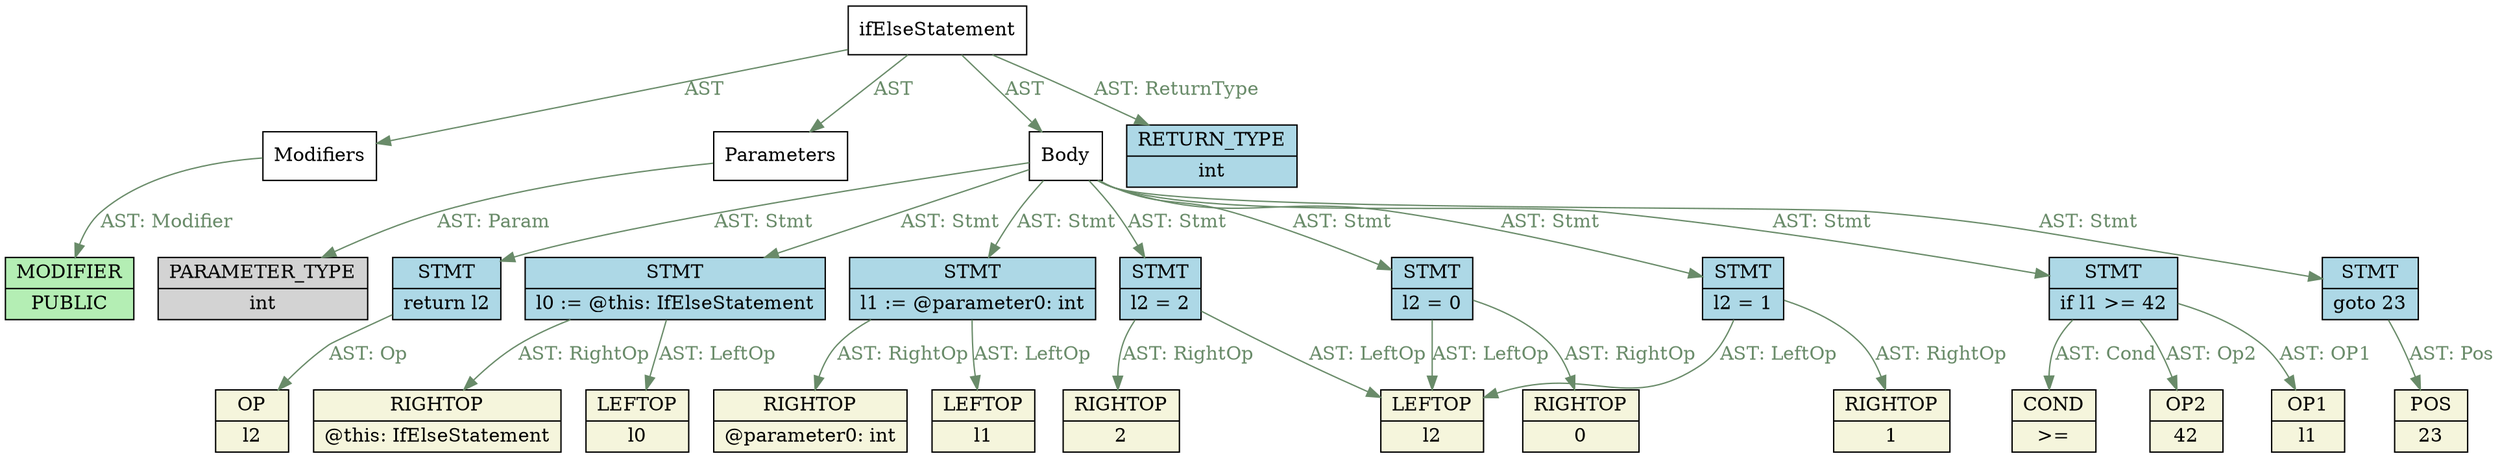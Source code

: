 digraph AST {
	rankdir=TB;
	node [style=filled, shape=record];
	edge [style=filled]	"-456615772" [label=ifElseStatement, fillcolor="white"];
	"866062017" [label=Modifiers, fillcolor="white"];
	"679255763" [label=Parameters, fillcolor="white"];
	"2034796059" [label=Body, fillcolor="white"];
	"-2059221936" [label="{<f0> MODIFIER | <f1> PUBLIC}", fillcolor="darkseagreen2"];
	"242610529" [label="{<f0> PARAMETER_TYPE | <f1> int}", fillcolor="lightgray"];
	"1395657599" [label="{<f0> STMT | <f1> l0 := @this: IfElseStatement}", fillcolor="lightblue"];
	"279699695" [label="{<f0> LEFTOP | <f1> l0}", fillcolor="beige"];
	"443193635" [label="{<f0> RIGHTOP | <f1> @this: IfElseStatement}", fillcolor="beige"];
	"-293723955" [label="{<f0> STMT | <f1> l1 := @parameter0: int}", fillcolor="lightblue"];
	"279699726" [label="{<f0> LEFTOP | <f1> l1}", fillcolor="beige"];
	"-581805002" [label="{<f0> RIGHTOP | <f1> @parameter0: int}", fillcolor="beige"];
	"-915287347" [label="{<f0> STMT | <f1> l2 = 0}", fillcolor="lightblue"];
	"279699757" [label="{<f0> LEFTOP | <f1> l2}", fillcolor="beige"];
	"989450056" [label="{<f0> RIGHTOP | <f1> 0}", fillcolor="beige"];
	"-1991931244" [label="{<f0> STMT | <f1> if l1 &gt;= 42}", fillcolor="lightblue"];
	"1278360681" [label="{<f0> OP1 | <f1> l1}", fillcolor="beige"];
	"972044481" [label="{<f0> COND | <f1>  &gt;= }", fillcolor="beige"];
	"931727514" [label="{<f0> OP2 | <f1> 42}", fillcolor="beige"];
	"-1057657446" [label="{<f0> STMT | <f1> l2 = 1}", fillcolor="lightblue"];
	"989450087" [label="{<f0> RIGHTOP | <f1> 1}", fillcolor="beige"];
	"-1935350098" [label="{<f0> STMT | <f1> goto 23}", fillcolor="lightblue"];
	"1433717472" [label="{<f0> POS | <f1> 23}", fillcolor="beige"];
	"-1393599315" [label="{<f0> STMT | <f1> l2 = 2}", fillcolor="lightblue"];
	"989450118" [label="{<f0> RIGHTOP | <f1> 2}", fillcolor="beige"];
	"-1103925322" [label="{<f0> STMT | <f1> return l2}", fillcolor="lightblue"];
	"2012851007" [label="{<f0> OP | <f1> l2}", fillcolor="beige"];
	"34353057" [label="{<f0> RETURN_TYPE | <f1> int}", fillcolor="lightblue"];
	"-456615772" -> "866062017"[label="AST", color="darkseagreen4", fontcolor="darkseagreen4"];
	"-456615772" -> "679255763"[label="AST", color="darkseagreen4", fontcolor="darkseagreen4"];
	"-456615772" -> "2034796059"[label="AST", color="darkseagreen4", fontcolor="darkseagreen4"];
	"866062017" -> "-2059221936"[label="AST: Modifier", color="darkseagreen4", fontcolor="darkseagreen4"];
	"679255763" -> "242610529"[label="AST: Param", color="darkseagreen4", fontcolor="darkseagreen4"];
	"2034796059" -> "1395657599"[label="AST: Stmt", color="darkseagreen4", fontcolor="darkseagreen4"];
	"1395657599" -> "279699695"[label="AST: LeftOp", color="darkseagreen4", fontcolor="darkseagreen4"];
	"1395657599" -> "443193635"[label="AST: RightOp", color="darkseagreen4", fontcolor="darkseagreen4"];
	"2034796059" -> "-293723955"[label="AST: Stmt", color="darkseagreen4", fontcolor="darkseagreen4"];
	"-293723955" -> "279699726"[label="AST: LeftOp", color="darkseagreen4", fontcolor="darkseagreen4"];
	"-293723955" -> "-581805002"[label="AST: RightOp", color="darkseagreen4", fontcolor="darkseagreen4"];
	"2034796059" -> "-915287347"[label="AST: Stmt", color="darkseagreen4", fontcolor="darkseagreen4"];
	"-915287347" -> "279699757"[label="AST: LeftOp", color="darkseagreen4", fontcolor="darkseagreen4"];
	"-915287347" -> "989450056"[label="AST: RightOp", color="darkseagreen4", fontcolor="darkseagreen4"];
	"2034796059" -> "-1991931244"[label="AST: Stmt", color="darkseagreen4", fontcolor="darkseagreen4"];
	"-1991931244" -> "1278360681"[label="AST: OP1", color="darkseagreen4", fontcolor="darkseagreen4"];
	"-1991931244" -> "972044481"[label="AST: Cond", color="darkseagreen4", fontcolor="darkseagreen4"];
	"-1991931244" -> "931727514"[label="AST: Op2", color="darkseagreen4", fontcolor="darkseagreen4"];
	"2034796059" -> "-1057657446"[label="AST: Stmt", color="darkseagreen4", fontcolor="darkseagreen4"];
	"-1057657446" -> "279699757"[label="AST: LeftOp", color="darkseagreen4", fontcolor="darkseagreen4"];
	"-1057657446" -> "989450087"[label="AST: RightOp", color="darkseagreen4", fontcolor="darkseagreen4"];
	"2034796059" -> "-1935350098"[label="AST: Stmt", color="darkseagreen4", fontcolor="darkseagreen4"];
	"-1935350098" -> "1433717472"[label="AST: Pos", color="darkseagreen4", fontcolor="darkseagreen4"];
	"2034796059" -> "-1393599315"[label="AST: Stmt", color="darkseagreen4", fontcolor="darkseagreen4"];
	"-1393599315" -> "279699757"[label="AST: LeftOp", color="darkseagreen4", fontcolor="darkseagreen4"];
	"-1393599315" -> "989450118"[label="AST: RightOp", color="darkseagreen4", fontcolor="darkseagreen4"];
	"2034796059" -> "-1103925322"[label="AST: Stmt", color="darkseagreen4", fontcolor="darkseagreen4"];
	"-1103925322" -> "2012851007"[label="AST: Op", color="darkseagreen4", fontcolor="darkseagreen4"];
	"-456615772" -> "34353057"[label="AST: ReturnType", color="darkseagreen4", fontcolor="darkseagreen4"];
}
